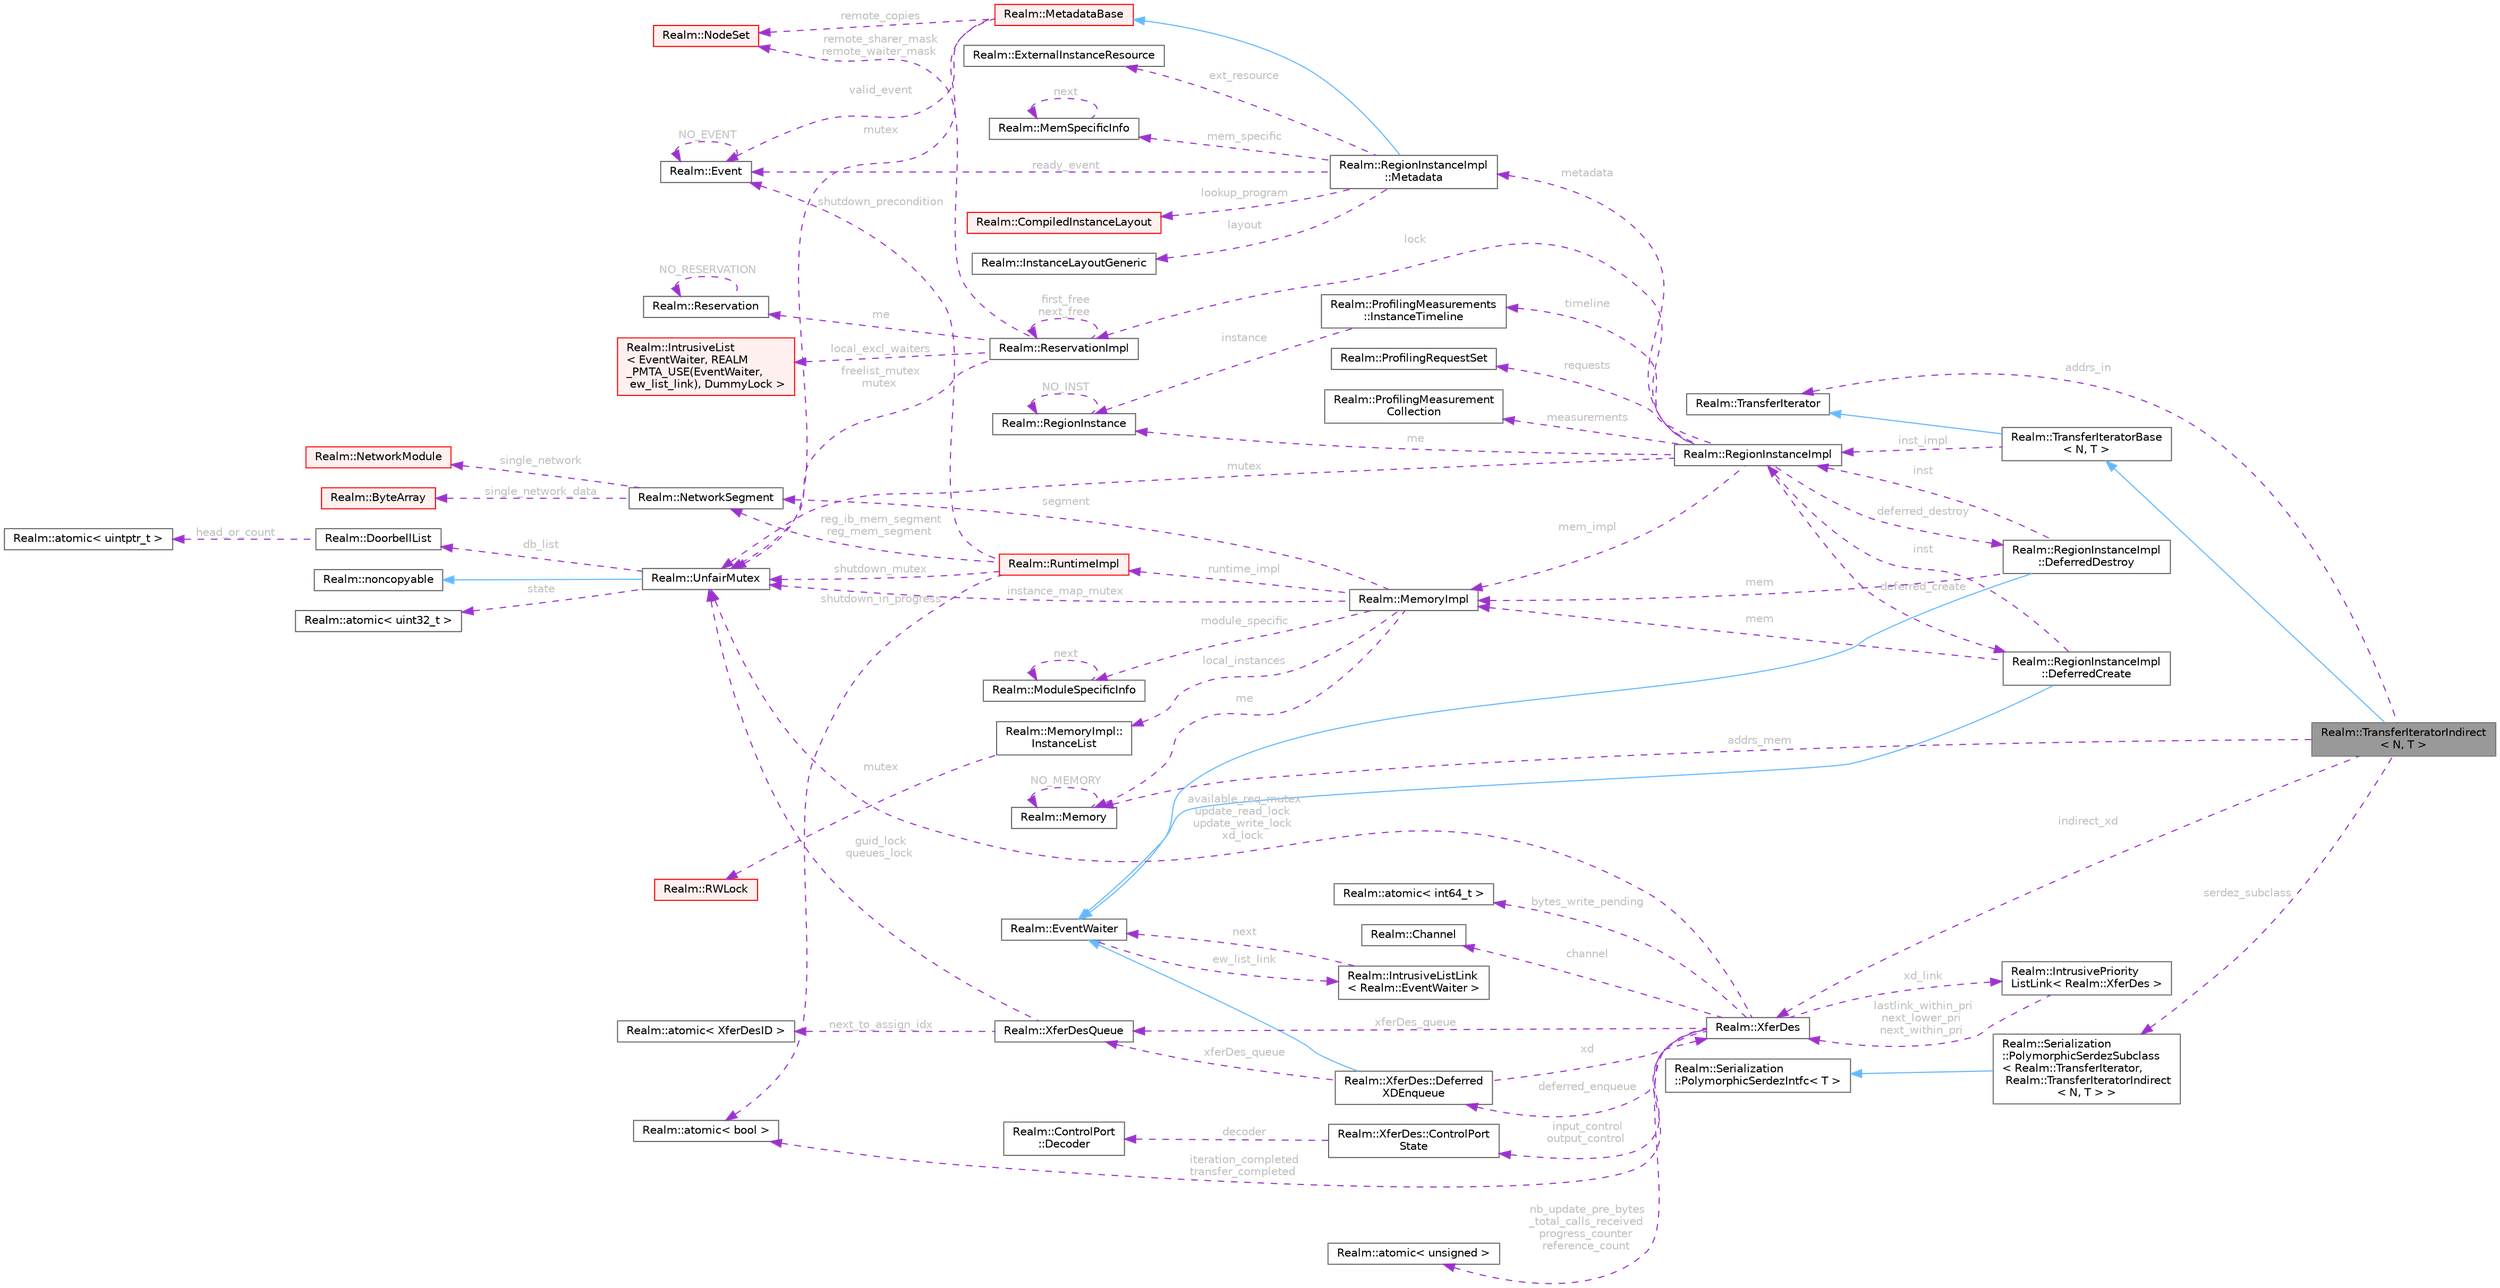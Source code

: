 digraph "Realm::TransferIteratorIndirect&lt; N, T &gt;"
{
 // LATEX_PDF_SIZE
  bgcolor="transparent";
  edge [fontname=Helvetica,fontsize=10,labelfontname=Helvetica,labelfontsize=10];
  node [fontname=Helvetica,fontsize=10,shape=box,height=0.2,width=0.4];
  rankdir="LR";
  Node1 [id="Node000001",label="Realm::TransferIteratorIndirect\l\< N, T \>",height=0.2,width=0.4,color="gray40", fillcolor="grey60", style="filled", fontcolor="black",tooltip=" "];
  Node2 -> Node1 [id="edge1_Node000001_Node000002",dir="back",color="steelblue1",style="solid",tooltip=" "];
  Node2 [id="Node000002",label="Realm::TransferIteratorBase\l\< N, T \>",height=0.2,width=0.4,color="gray40", fillcolor="white", style="filled",URL="$classRealm_1_1TransferIteratorBase.html",tooltip=" "];
  Node3 -> Node2 [id="edge2_Node000002_Node000003",dir="back",color="steelblue1",style="solid",tooltip=" "];
  Node3 [id="Node000003",label="Realm::TransferIterator",height=0.2,width=0.4,color="gray40", fillcolor="white", style="filled",URL="$classRealm_1_1TransferIterator.html",tooltip=" "];
  Node4 -> Node2 [id="edge3_Node000002_Node000004",dir="back",color="darkorchid3",style="dashed",tooltip=" ",label=" inst_impl",fontcolor="grey" ];
  Node4 [id="Node000004",label="Realm::RegionInstanceImpl",height=0.2,width=0.4,color="gray40", fillcolor="white", style="filled",URL="$classRealm_1_1RegionInstanceImpl.html",tooltip=" "];
  Node5 -> Node4 [id="edge4_Node000004_Node000005",dir="back",color="darkorchid3",style="dashed",tooltip=" ",label=" deferred_create",fontcolor="grey" ];
  Node5 [id="Node000005",label="Realm::RegionInstanceImpl\l::DeferredCreate",height=0.2,width=0.4,color="gray40", fillcolor="white", style="filled",URL="$classRealm_1_1RegionInstanceImpl_1_1DeferredCreate.html",tooltip=" "];
  Node6 -> Node5 [id="edge5_Node000005_Node000006",dir="back",color="steelblue1",style="solid",tooltip=" "];
  Node6 [id="Node000006",label="Realm::EventWaiter",height=0.2,width=0.4,color="gray40", fillcolor="white", style="filled",URL="$classRealm_1_1EventWaiter.html",tooltip=" "];
  Node7 -> Node6 [id="edge6_Node000006_Node000007",dir="back",color="darkorchid3",style="dashed",tooltip=" ",label=" ew_list_link",fontcolor="grey" ];
  Node7 [id="Node000007",label="Realm::IntrusiveListLink\l\< Realm::EventWaiter \>",height=0.2,width=0.4,color="gray40", fillcolor="white", style="filled",URL="$structRealm_1_1IntrusiveListLink.html",tooltip=" "];
  Node6 -> Node7 [id="edge7_Node000007_Node000006",dir="back",color="darkorchid3",style="dashed",tooltip=" ",label=" next",fontcolor="grey" ];
  Node4 -> Node5 [id="edge8_Node000005_Node000004",dir="back",color="darkorchid3",style="dashed",tooltip=" ",label=" inst",fontcolor="grey" ];
  Node8 -> Node5 [id="edge9_Node000005_Node000008",dir="back",color="darkorchid3",style="dashed",tooltip=" ",label=" mem",fontcolor="grey" ];
  Node8 [id="Node000008",label="Realm::MemoryImpl",height=0.2,width=0.4,color="gray40", fillcolor="white", style="filled",URL="$classRealm_1_1MemoryImpl.html",tooltip=" "];
  Node9 -> Node8 [id="edge10_Node000008_Node000009",dir="back",color="darkorchid3",style="dashed",tooltip=" ",label=" me",fontcolor="grey" ];
  Node9 [id="Node000009",label="Realm::Memory",height=0.2,width=0.4,color="gray40", fillcolor="white", style="filled",URL="$classRealm_1_1Memory.html",tooltip=" "];
  Node9 -> Node9 [id="edge11_Node000009_Node000009",dir="back",color="darkorchid3",style="dashed",tooltip=" ",label=" NO_MEMORY",fontcolor="grey" ];
  Node10 -> Node8 [id="edge12_Node000008_Node000010",dir="back",color="darkorchid3",style="dashed",tooltip=" ",label=" segment",fontcolor="grey" ];
  Node10 [id="Node000010",label="Realm::NetworkSegment",height=0.2,width=0.4,color="gray40", fillcolor="white", style="filled",URL="$classRealm_1_1NetworkSegment.html",tooltip=" "];
  Node11 -> Node10 [id="edge13_Node000010_Node000011",dir="back",color="darkorchid3",style="dashed",tooltip=" ",label=" single_network",fontcolor="grey" ];
  Node11 [id="Node000011",label="Realm::NetworkModule",height=0.2,width=0.4,color="red", fillcolor="#FFF0F0", style="filled",URL="$classRealm_1_1NetworkModule.html",tooltip=" "];
  Node13 -> Node10 [id="edge14_Node000010_Node000013",dir="back",color="darkorchid3",style="dashed",tooltip=" ",label=" single_network_data",fontcolor="grey" ];
  Node13 [id="Node000013",label="Realm::ByteArray",height=0.2,width=0.4,color="red", fillcolor="#FFF0F0", style="filled",URL="$classRealm_1_1ByteArray.html",tooltip=" "];
  Node15 -> Node8 [id="edge15_Node000008_Node000015",dir="back",color="darkorchid3",style="dashed",tooltip=" ",label=" module_specific",fontcolor="grey" ];
  Node15 [id="Node000015",label="Realm::ModuleSpecificInfo",height=0.2,width=0.4,color="gray40", fillcolor="white", style="filled",URL="$classRealm_1_1ModuleSpecificInfo.html",tooltip=" "];
  Node15 -> Node15 [id="edge16_Node000015_Node000015",dir="back",color="darkorchid3",style="dashed",tooltip=" ",label=" next",fontcolor="grey" ];
  Node16 -> Node8 [id="edge17_Node000008_Node000016",dir="back",color="darkorchid3",style="dashed",tooltip=" ",label=" instance_map_mutex",fontcolor="grey" ];
  Node16 [id="Node000016",label="Realm::UnfairMutex",height=0.2,width=0.4,color="gray40", fillcolor="white", style="filled",URL="$classRealm_1_1UnfairMutex.html",tooltip=" "];
  Node17 -> Node16 [id="edge18_Node000016_Node000017",dir="back",color="steelblue1",style="solid",tooltip=" "];
  Node17 [id="Node000017",label="Realm::noncopyable",height=0.2,width=0.4,color="gray40", fillcolor="white", style="filled",URL="$classRealm_1_1noncopyable.html",tooltip=" "];
  Node18 -> Node16 [id="edge19_Node000016_Node000018",dir="back",color="darkorchid3",style="dashed",tooltip=" ",label=" state",fontcolor="grey" ];
  Node18 [id="Node000018",label="Realm::atomic\< uint32_t \>",height=0.2,width=0.4,color="gray40", fillcolor="white", style="filled",URL="$classRealm_1_1atomic.html",tooltip=" "];
  Node19 -> Node16 [id="edge20_Node000016_Node000019",dir="back",color="darkorchid3",style="dashed",tooltip=" ",label=" db_list",fontcolor="grey" ];
  Node19 [id="Node000019",label="Realm::DoorbellList",height=0.2,width=0.4,color="gray40", fillcolor="white", style="filled",URL="$classRealm_1_1DoorbellList.html",tooltip=" "];
  Node20 -> Node19 [id="edge21_Node000019_Node000020",dir="back",color="darkorchid3",style="dashed",tooltip=" ",label=" head_or_count",fontcolor="grey" ];
  Node20 [id="Node000020",label="Realm::atomic\< uintptr_t \>",height=0.2,width=0.4,color="gray40", fillcolor="white", style="filled",URL="$classRealm_1_1atomic.html",tooltip=" "];
  Node21 -> Node8 [id="edge22_Node000008_Node000021",dir="back",color="darkorchid3",style="dashed",tooltip=" ",label=" local_instances",fontcolor="grey" ];
  Node21 [id="Node000021",label="Realm::MemoryImpl::\lInstanceList",height=0.2,width=0.4,color="gray40", fillcolor="white", style="filled",URL="$structRealm_1_1MemoryImpl_1_1InstanceList.html",tooltip=" "];
  Node22 -> Node21 [id="edge23_Node000021_Node000022",dir="back",color="darkorchid3",style="dashed",tooltip=" ",label=" mutex",fontcolor="grey" ];
  Node22 [id="Node000022",label="Realm::RWLock",height=0.2,width=0.4,color="red", fillcolor="#FFF0F0", style="filled",URL="$classRealm_1_1RWLock.html",tooltip=" "];
  Node25 -> Node8 [id="edge24_Node000008_Node000025",dir="back",color="darkorchid3",style="dashed",tooltip=" ",label=" runtime_impl",fontcolor="grey" ];
  Node25 [id="Node000025",label="Realm::RuntimeImpl",height=0.2,width=0.4,color="red", fillcolor="#FFF0F0", style="filled",URL="$classRealm_1_1RuntimeImpl.html",tooltip=" "];
  Node16 -> Node25 [id="edge25_Node000025_Node000016",dir="back",color="darkorchid3",style="dashed",tooltip=" ",label=" shutdown_mutex",fontcolor="grey" ];
  Node37 -> Node25 [id="edge26_Node000025_Node000037",dir="back",color="darkorchid3",style="dashed",tooltip=" ",label=" shutdown_precondition",fontcolor="grey" ];
  Node37 [id="Node000037",label="Realm::Event",height=0.2,width=0.4,color="gray40", fillcolor="white", style="filled",URL="$classRealm_1_1Event.html",tooltip=" "];
  Node37 -> Node37 [id="edge27_Node000037_Node000037",dir="back",color="darkorchid3",style="dashed",tooltip=" ",label=" NO_EVENT",fontcolor="grey" ];
  Node38 -> Node25 [id="edge28_Node000025_Node000038",dir="back",color="darkorchid3",style="dashed",tooltip=" ",label=" shutdown_in_progress",fontcolor="grey" ];
  Node38 [id="Node000038",label="Realm::atomic\< bool \>",height=0.2,width=0.4,color="gray40", fillcolor="white", style="filled",URL="$classRealm_1_1atomic.html",tooltip=" "];
  Node10 -> Node25 [id="edge29_Node000025_Node000010",dir="back",color="darkorchid3",style="dashed",tooltip=" ",label=" reg_ib_mem_segment\nreg_mem_segment",fontcolor="grey" ];
  Node66 -> Node4 [id="edge30_Node000004_Node000066",dir="back",color="darkorchid3",style="dashed",tooltip=" ",label=" deferred_destroy",fontcolor="grey" ];
  Node66 [id="Node000066",label="Realm::RegionInstanceImpl\l::DeferredDestroy",height=0.2,width=0.4,color="gray40", fillcolor="white", style="filled",URL="$classRealm_1_1RegionInstanceImpl_1_1DeferredDestroy.html",tooltip=" "];
  Node6 -> Node66 [id="edge31_Node000066_Node000006",dir="back",color="steelblue1",style="solid",tooltip=" "];
  Node4 -> Node66 [id="edge32_Node000066_Node000004",dir="back",color="darkorchid3",style="dashed",tooltip=" ",label=" inst",fontcolor="grey" ];
  Node8 -> Node66 [id="edge33_Node000066_Node000008",dir="back",color="darkorchid3",style="dashed",tooltip=" ",label=" mem",fontcolor="grey" ];
  Node67 -> Node4 [id="edge34_Node000004_Node000067",dir="back",color="darkorchid3",style="dashed",tooltip=" ",label=" me",fontcolor="grey" ];
  Node67 [id="Node000067",label="Realm::RegionInstance",height=0.2,width=0.4,color="gray40", fillcolor="white", style="filled",URL="$classRealm_1_1RegionInstance.html",tooltip=" "];
  Node67 -> Node67 [id="edge35_Node000067_Node000067",dir="back",color="darkorchid3",style="dashed",tooltip=" ",label=" NO_INST",fontcolor="grey" ];
  Node8 -> Node4 [id="edge36_Node000004_Node000008",dir="back",color="darkorchid3",style="dashed",tooltip=" ",label=" mem_impl",fontcolor="grey" ];
  Node68 -> Node4 [id="edge37_Node000004_Node000068",dir="back",color="darkorchid3",style="dashed",tooltip=" ",label=" requests",fontcolor="grey" ];
  Node68 [id="Node000068",label="Realm::ProfilingRequestSet",height=0.2,width=0.4,color="gray40", fillcolor="white", style="filled",URL="$classRealm_1_1ProfilingRequestSet.html",tooltip=" "];
  Node69 -> Node4 [id="edge38_Node000004_Node000069",dir="back",color="darkorchid3",style="dashed",tooltip=" ",label=" measurements",fontcolor="grey" ];
  Node69 [id="Node000069",label="Realm::ProfilingMeasurement\lCollection",height=0.2,width=0.4,color="gray40", fillcolor="white", style="filled",URL="$classRealm_1_1ProfilingMeasurementCollection.html",tooltip=" "];
  Node70 -> Node4 [id="edge39_Node000004_Node000070",dir="back",color="darkorchid3",style="dashed",tooltip=" ",label=" timeline",fontcolor="grey" ];
  Node70 [id="Node000070",label="Realm::ProfilingMeasurements\l::InstanceTimeline",height=0.2,width=0.4,color="gray40", fillcolor="white", style="filled",URL="$structRealm_1_1ProfilingMeasurements_1_1InstanceTimeline.html",tooltip=" "];
  Node67 -> Node70 [id="edge40_Node000070_Node000067",dir="back",color="darkorchid3",style="dashed",tooltip=" ",label=" instance",fontcolor="grey" ];
  Node16 -> Node4 [id="edge41_Node000004_Node000016",dir="back",color="darkorchid3",style="dashed",tooltip=" ",label=" mutex",fontcolor="grey" ];
  Node71 -> Node4 [id="edge42_Node000004_Node000071",dir="back",color="darkorchid3",style="dashed",tooltip=" ",label=" metadata",fontcolor="grey" ];
  Node71 [id="Node000071",label="Realm::RegionInstanceImpl\l::Metadata",height=0.2,width=0.4,color="gray40", fillcolor="white", style="filled",URL="$classRealm_1_1RegionInstanceImpl_1_1Metadata.html",tooltip=" "];
  Node72 -> Node71 [id="edge43_Node000071_Node000072",dir="back",color="steelblue1",style="solid",tooltip=" "];
  Node72 [id="Node000072",label="Realm::MetadataBase",height=0.2,width=0.4,color="red", fillcolor="#FFF0F0", style="filled",URL="$classRealm_1_1MetadataBase.html",tooltip=" "];
  Node16 -> Node72 [id="edge44_Node000072_Node000016",dir="back",color="darkorchid3",style="dashed",tooltip=" ",label=" mutex",fontcolor="grey" ];
  Node37 -> Node72 [id="edge45_Node000072_Node000037",dir="back",color="darkorchid3",style="dashed",tooltip=" ",label=" valid_event",fontcolor="grey" ];
  Node73 -> Node72 [id="edge46_Node000072_Node000073",dir="back",color="darkorchid3",style="dashed",tooltip=" ",label=" remote_copies",fontcolor="grey" ];
  Node73 [id="Node000073",label="Realm::NodeSet",height=0.2,width=0.4,color="red", fillcolor="#FFF0F0", style="filled",URL="$classRealm_1_1NodeSet.html",tooltip=" "];
  Node37 -> Node71 [id="edge47_Node000071_Node000037",dir="back",color="darkorchid3",style="dashed",tooltip=" ",label=" ready_event",fontcolor="grey" ];
  Node77 -> Node71 [id="edge48_Node000071_Node000077",dir="back",color="darkorchid3",style="dashed",tooltip=" ",label=" layout",fontcolor="grey" ];
  Node77 [id="Node000077",label="Realm::InstanceLayoutGeneric",height=0.2,width=0.4,color="gray40", fillcolor="white", style="filled",URL="$classRealm_1_1InstanceLayoutGeneric.html",tooltip=" "];
  Node78 -> Node71 [id="edge49_Node000071_Node000078",dir="back",color="darkorchid3",style="dashed",tooltip=" ",label=" ext_resource",fontcolor="grey" ];
  Node78 [id="Node000078",label="Realm::ExternalInstanceResource",height=0.2,width=0.4,color="gray40", fillcolor="white", style="filled",URL="$classRealm_1_1ExternalInstanceResource.html",tooltip=" "];
  Node79 -> Node71 [id="edge50_Node000071_Node000079",dir="back",color="darkorchid3",style="dashed",tooltip=" ",label=" mem_specific",fontcolor="grey" ];
  Node79 [id="Node000079",label="Realm::MemSpecificInfo",height=0.2,width=0.4,color="gray40", fillcolor="white", style="filled",URL="$classRealm_1_1MemSpecificInfo.html",tooltip=" "];
  Node79 -> Node79 [id="edge51_Node000079_Node000079",dir="back",color="darkorchid3",style="dashed",tooltip=" ",label=" next",fontcolor="grey" ];
  Node80 -> Node71 [id="edge52_Node000071_Node000080",dir="back",color="darkorchid3",style="dashed",tooltip=" ",label=" lookup_program",fontcolor="grey" ];
  Node80 [id="Node000080",label="Realm::CompiledInstanceLayout",height=0.2,width=0.4,color="red", fillcolor="#FFF0F0", style="filled",URL="$classRealm_1_1CompiledInstanceLayout.html",tooltip=" "];
  Node82 -> Node4 [id="edge53_Node000004_Node000082",dir="back",color="darkorchid3",style="dashed",tooltip=" ",label=" lock",fontcolor="grey" ];
  Node82 [id="Node000082",label="Realm::ReservationImpl",height=0.2,width=0.4,color="gray40", fillcolor="white", style="filled",URL="$classRealm_1_1ReservationImpl.html",tooltip=" "];
  Node83 -> Node82 [id="edge54_Node000082_Node000083",dir="back",color="darkorchid3",style="dashed",tooltip=" ",label=" me",fontcolor="grey" ];
  Node83 [id="Node000083",label="Realm::Reservation",height=0.2,width=0.4,color="gray40", fillcolor="white", style="filled",URL="$classRealm_1_1Reservation.html",tooltip=" "];
  Node83 -> Node83 [id="edge55_Node000083_Node000083",dir="back",color="darkorchid3",style="dashed",tooltip=" ",label=" NO_RESERVATION",fontcolor="grey" ];
  Node16 -> Node82 [id="edge56_Node000082_Node000016",dir="back",color="darkorchid3",style="dashed",tooltip=" ",label=" freelist_mutex\nmutex",fontcolor="grey" ];
  Node73 -> Node82 [id="edge57_Node000082_Node000073",dir="back",color="darkorchid3",style="dashed",tooltip=" ",label=" remote_sharer_mask\nremote_waiter_mask",fontcolor="grey" ];
  Node58 -> Node82 [id="edge58_Node000082_Node000058",dir="back",color="darkorchid3",style="dashed",tooltip=" ",label=" local_excl_waiters",fontcolor="grey" ];
  Node58 [id="Node000058",label="Realm::IntrusiveList\l\< EventWaiter, REALM\l_PMTA_USE(EventWaiter,\l ew_list_link), DummyLock \>",height=0.2,width=0.4,color="red", fillcolor="#FFF0F0", style="filled",URL="$classRealm_1_1IntrusiveList.html",tooltip=" "];
  Node82 -> Node82 [id="edge59_Node000082_Node000082",dir="back",color="darkorchid3",style="dashed",tooltip=" ",label=" first_free\nnext_free",fontcolor="grey" ];
  Node84 -> Node1 [id="edge60_Node000001_Node000084",dir="back",color="darkorchid3",style="dashed",tooltip=" ",label=" serdez_subclass",fontcolor="grey" ];
  Node84 [id="Node000084",label="Realm::Serialization\l::PolymorphicSerdezSubclass\l\< Realm::TransferIterator,\l Realm::TransferIteratorIndirect\l\< N, T \> \>",height=0.2,width=0.4,color="gray40", fillcolor="white", style="filled",URL="$classRealm_1_1Serialization_1_1PolymorphicSerdezSubclass.html",tooltip=" "];
  Node85 -> Node84 [id="edge61_Node000084_Node000085",dir="back",color="steelblue1",style="solid",tooltip=" "];
  Node85 [id="Node000085",label="Realm::Serialization\l::PolymorphicSerdezIntfc\< T \>",height=0.2,width=0.4,color="gray40", fillcolor="white", style="filled",URL="$classRealm_1_1Serialization_1_1PolymorphicSerdezIntfc.html",tooltip=" "];
  Node3 -> Node1 [id="edge62_Node000001_Node000003",dir="back",color="darkorchid3",style="dashed",tooltip=" ",label=" addrs_in",fontcolor="grey" ];
  Node9 -> Node1 [id="edge63_Node000001_Node000009",dir="back",color="darkorchid3",style="dashed",tooltip=" ",label=" addrs_mem",fontcolor="grey" ];
  Node86 -> Node1 [id="edge64_Node000001_Node000086",dir="back",color="darkorchid3",style="dashed",tooltip=" ",label=" indirect_xd",fontcolor="grey" ];
  Node86 [id="Node000086",label="Realm::XferDes",height=0.2,width=0.4,color="gray40", fillcolor="white", style="filled",URL="$classRealm_1_1XferDes.html",tooltip=" "];
  Node87 -> Node86 [id="edge65_Node000086_Node000087",dir="back",color="darkorchid3",style="dashed",tooltip=" ",label=" xferDes_queue",fontcolor="grey" ];
  Node87 [id="Node000087",label="Realm::XferDesQueue",height=0.2,width=0.4,color="gray40", fillcolor="white", style="filled",URL="$classRealm_1_1XferDesQueue.html",tooltip=" "];
  Node16 -> Node87 [id="edge66_Node000087_Node000016",dir="back",color="darkorchid3",style="dashed",tooltip=" ",label=" guid_lock\nqueues_lock",fontcolor="grey" ];
  Node88 -> Node87 [id="edge67_Node000087_Node000088",dir="back",color="darkorchid3",style="dashed",tooltip=" ",label=" next_to_assign_idx",fontcolor="grey" ];
  Node88 [id="Node000088",label="Realm::atomic\< XferDesID \>",height=0.2,width=0.4,color="gray40", fillcolor="white", style="filled",URL="$classRealm_1_1atomic.html",tooltip=" "];
  Node38 -> Node86 [id="edge68_Node000086_Node000038",dir="back",color="darkorchid3",style="dashed",tooltip=" ",label=" iteration_completed\ntransfer_completed",fontcolor="grey" ];
  Node89 -> Node86 [id="edge69_Node000086_Node000089",dir="back",color="darkorchid3",style="dashed",tooltip=" ",label=" bytes_write_pending",fontcolor="grey" ];
  Node89 [id="Node000089",label="Realm::atomic\< int64_t \>",height=0.2,width=0.4,color="gray40", fillcolor="white", style="filled",URL="$classRealm_1_1atomic.html",tooltip=" "];
  Node90 -> Node86 [id="edge70_Node000086_Node000090",dir="back",color="darkorchid3",style="dashed",tooltip=" ",label=" input_control\noutput_control",fontcolor="grey" ];
  Node90 [id="Node000090",label="Realm::XferDes::ControlPort\lState",height=0.2,width=0.4,color="gray40", fillcolor="white", style="filled",URL="$structRealm_1_1XferDes_1_1ControlPortState.html",tooltip=" "];
  Node91 -> Node90 [id="edge71_Node000090_Node000091",dir="back",color="darkorchid3",style="dashed",tooltip=" ",label=" decoder",fontcolor="grey" ];
  Node91 [id="Node000091",label="Realm::ControlPort\l::Decoder",height=0.2,width=0.4,color="gray40", fillcolor="white", style="filled",URL="$classRealm_1_1ControlPort_1_1Decoder.html",tooltip=" "];
  Node92 -> Node86 [id="edge72_Node000086_Node000092",dir="back",color="darkorchid3",style="dashed",tooltip=" ",label=" channel",fontcolor="grey" ];
  Node92 [id="Node000092",label="Realm::Channel",height=0.2,width=0.4,color="gray40", fillcolor="white", style="filled",URL="$classRealm_1_1Channel.html",tooltip=" "];
  Node16 -> Node86 [id="edge73_Node000086_Node000016",dir="back",color="darkorchid3",style="dashed",tooltip=" ",label=" available_req_mutex\nupdate_read_lock\nupdate_write_lock\nxd_lock",fontcolor="grey" ];
  Node43 -> Node86 [id="edge74_Node000086_Node000043",dir="back",color="darkorchid3",style="dashed",tooltip=" ",label=" nb_update_pre_bytes\l_total_calls_received\nprogress_counter\nreference_count",fontcolor="grey" ];
  Node43 [id="Node000043",label="Realm::atomic\< unsigned \>",height=0.2,width=0.4,color="gray40", fillcolor="white", style="filled",URL="$classRealm_1_1atomic.html",tooltip=" "];
  Node93 -> Node86 [id="edge75_Node000086_Node000093",dir="back",color="darkorchid3",style="dashed",tooltip=" ",label=" xd_link",fontcolor="grey" ];
  Node93 [id="Node000093",label="Realm::IntrusivePriority\lListLink\< Realm::XferDes \>",height=0.2,width=0.4,color="gray40", fillcolor="white", style="filled",URL="$structRealm_1_1IntrusivePriorityListLink.html",tooltip=" "];
  Node86 -> Node93 [id="edge76_Node000093_Node000086",dir="back",color="darkorchid3",style="dashed",tooltip=" ",label=" lastlink_within_pri\nnext_lower_pri\nnext_within_pri",fontcolor="grey" ];
  Node94 -> Node86 [id="edge77_Node000086_Node000094",dir="back",color="darkorchid3",style="dashed",tooltip=" ",label=" deferred_enqueue",fontcolor="grey" ];
  Node94 [id="Node000094",label="Realm::XferDes::Deferred\lXDEnqueue",height=0.2,width=0.4,color="gray40", fillcolor="white", style="filled",URL="$classRealm_1_1XferDes_1_1DeferredXDEnqueue.html",tooltip=" "];
  Node6 -> Node94 [id="edge78_Node000094_Node000006",dir="back",color="steelblue1",style="solid",tooltip=" "];
  Node87 -> Node94 [id="edge79_Node000094_Node000087",dir="back",color="darkorchid3",style="dashed",tooltip=" ",label=" xferDes_queue",fontcolor="grey" ];
  Node86 -> Node94 [id="edge80_Node000094_Node000086",dir="back",color="darkorchid3",style="dashed",tooltip=" ",label=" xd",fontcolor="grey" ];
}
